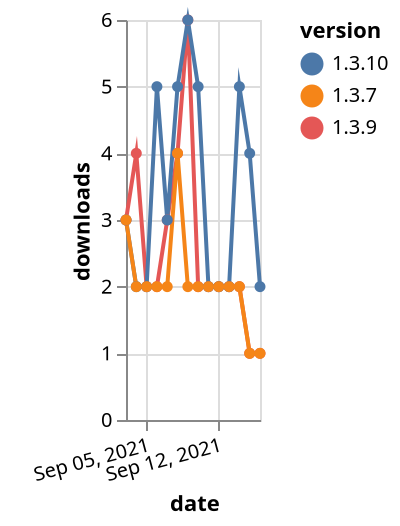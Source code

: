 {"$schema": "https://vega.github.io/schema/vega-lite/v5.json", "description": "A simple bar chart with embedded data.", "data": {"values": [{"date": "2021-09-03", "total": 9664, "delta": 3, "version": "1.3.9"}, {"date": "2021-09-04", "total": 9668, "delta": 4, "version": "1.3.9"}, {"date": "2021-09-05", "total": 9670, "delta": 2, "version": "1.3.9"}, {"date": "2021-09-06", "total": 9672, "delta": 2, "version": "1.3.9"}, {"date": "2021-09-07", "total": 9675, "delta": 3, "version": "1.3.9"}, {"date": "2021-09-08", "total": 9679, "delta": 4, "version": "1.3.9"}, {"date": "2021-09-09", "total": 9685, "delta": 6, "version": "1.3.9"}, {"date": "2021-09-10", "total": 9687, "delta": 2, "version": "1.3.9"}, {"date": "2021-09-11", "total": 9689, "delta": 2, "version": "1.3.9"}, {"date": "2021-09-12", "total": 9691, "delta": 2, "version": "1.3.9"}, {"date": "2021-09-13", "total": 9693, "delta": 2, "version": "1.3.9"}, {"date": "2021-09-14", "total": 9695, "delta": 2, "version": "1.3.9"}, {"date": "2021-09-15", "total": 9696, "delta": 1, "version": "1.3.9"}, {"date": "2021-09-16", "total": 9697, "delta": 1, "version": "1.3.9"}, {"date": "2021-09-03", "total": 27995, "delta": 3, "version": "1.3.10"}, {"date": "2021-09-04", "total": 27997, "delta": 2, "version": "1.3.10"}, {"date": "2021-09-05", "total": 27999, "delta": 2, "version": "1.3.10"}, {"date": "2021-09-06", "total": 28004, "delta": 5, "version": "1.3.10"}, {"date": "2021-09-07", "total": 28007, "delta": 3, "version": "1.3.10"}, {"date": "2021-09-08", "total": 28012, "delta": 5, "version": "1.3.10"}, {"date": "2021-09-09", "total": 28018, "delta": 6, "version": "1.3.10"}, {"date": "2021-09-10", "total": 28023, "delta": 5, "version": "1.3.10"}, {"date": "2021-09-11", "total": 28025, "delta": 2, "version": "1.3.10"}, {"date": "2021-09-12", "total": 28027, "delta": 2, "version": "1.3.10"}, {"date": "2021-09-13", "total": 28029, "delta": 2, "version": "1.3.10"}, {"date": "2021-09-14", "total": 28034, "delta": 5, "version": "1.3.10"}, {"date": "2021-09-15", "total": 28038, "delta": 4, "version": "1.3.10"}, {"date": "2021-09-16", "total": 28040, "delta": 2, "version": "1.3.10"}, {"date": "2021-09-03", "total": 14413, "delta": 3, "version": "1.3.7"}, {"date": "2021-09-04", "total": 14415, "delta": 2, "version": "1.3.7"}, {"date": "2021-09-05", "total": 14417, "delta": 2, "version": "1.3.7"}, {"date": "2021-09-06", "total": 14419, "delta": 2, "version": "1.3.7"}, {"date": "2021-09-07", "total": 14421, "delta": 2, "version": "1.3.7"}, {"date": "2021-09-08", "total": 14425, "delta": 4, "version": "1.3.7"}, {"date": "2021-09-09", "total": 14427, "delta": 2, "version": "1.3.7"}, {"date": "2021-09-10", "total": 14429, "delta": 2, "version": "1.3.7"}, {"date": "2021-09-11", "total": 14431, "delta": 2, "version": "1.3.7"}, {"date": "2021-09-12", "total": 14433, "delta": 2, "version": "1.3.7"}, {"date": "2021-09-13", "total": 14435, "delta": 2, "version": "1.3.7"}, {"date": "2021-09-14", "total": 14437, "delta": 2, "version": "1.3.7"}, {"date": "2021-09-15", "total": 14438, "delta": 1, "version": "1.3.7"}, {"date": "2021-09-16", "total": 14439, "delta": 1, "version": "1.3.7"}]}, "width": "container", "mark": {"type": "line", "point": {"filled": true}}, "encoding": {"x": {"field": "date", "type": "temporal", "timeUnit": "yearmonthdate", "title": "date", "axis": {"labelAngle": -15}}, "y": {"field": "delta", "type": "quantitative", "title": "downloads"}, "color": {"field": "version", "type": "nominal"}, "tooltip": {"field": "delta"}}}